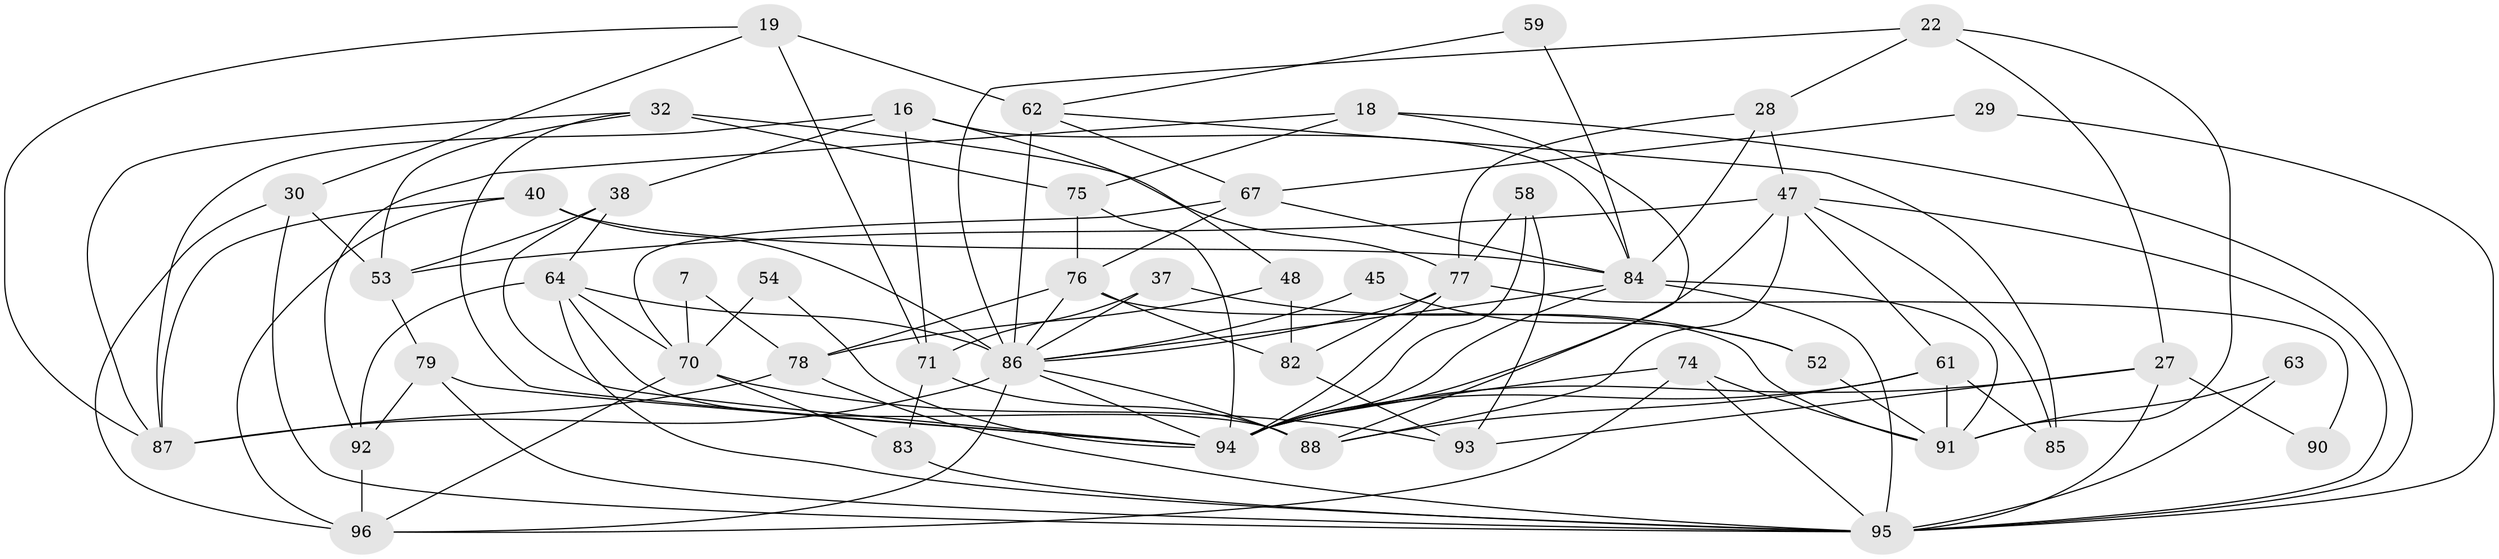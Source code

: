 // original degree distribution, {2: 0.13541666666666666, 5: 0.15625, 4: 0.2708333333333333, 3: 0.28125, 7: 0.041666666666666664, 6: 0.09375, 8: 0.020833333333333332}
// Generated by graph-tools (version 1.1) at 2025/52/03/09/25 04:52:15]
// undirected, 48 vertices, 117 edges
graph export_dot {
graph [start="1"]
  node [color=gray90,style=filled];
  7;
  16;
  18;
  19;
  22;
  27;
  28;
  29;
  30;
  32 [super="+14"];
  37;
  38;
  40;
  45;
  47 [super="+26"];
  48;
  52;
  53 [super="+21"];
  54;
  58;
  59;
  61 [super="+23"];
  62 [super="+57"];
  63;
  64 [super="+42+41"];
  67 [super="+39"];
  70 [super="+9+69"];
  71 [super="+11"];
  74;
  75;
  76 [super="+34+51"];
  77 [super="+3+12+65"];
  78 [super="+60"];
  79 [super="+43"];
  82;
  83;
  84 [super="+8+6+73+46"];
  85;
  86 [super="+68+72"];
  87;
  88;
  90;
  91 [super="+44"];
  92;
  93 [super="+80"];
  94 [super="+50+35+89"];
  95 [super="+49+81"];
  96 [super="+66"];
  7 -- 78;
  7 -- 70;
  16 -- 48;
  16 -- 38;
  16 -- 87;
  16 -- 71;
  16 -- 84;
  18 -- 92;
  18 -- 88;
  18 -- 75;
  18 -- 95;
  19 -- 30;
  19 -- 87;
  19 -- 71;
  19 -- 62;
  22 -- 91;
  22 -- 27;
  22 -- 28;
  22 -- 86;
  27 -- 90;
  27 -- 93 [weight=2];
  27 -- 95;
  27 -- 94;
  28 -- 84;
  28 -- 77;
  28 -- 47;
  29 -- 67;
  29 -- 95;
  30 -- 96;
  30 -- 95;
  30 -- 53;
  32 -- 87;
  32 -- 75 [weight=2];
  32 -- 77;
  32 -- 53;
  32 -- 94;
  37 -- 71;
  37 -- 52;
  37 -- 86;
  38 -- 94;
  38 -- 64;
  38 -- 53;
  40 -- 87;
  40 -- 96 [weight=2];
  40 -- 84;
  40 -- 86;
  45 -- 52;
  45 -- 86;
  47 -- 61;
  47 -- 94 [weight=3];
  47 -- 85;
  47 -- 53;
  47 -- 95;
  47 -- 88;
  48 -- 78;
  48 -- 82;
  52 -- 91;
  53 -- 79;
  54 -- 70;
  54 -- 94;
  58 -- 93;
  58 -- 77;
  58 -- 94;
  59 -- 84;
  59 -- 62;
  61 -- 85;
  61 -- 91 [weight=2];
  61 -- 88;
  61 -- 94;
  62 -- 67;
  62 -- 85;
  62 -- 86 [weight=5];
  63 -- 95;
  63 -- 91;
  64 -- 88 [weight=2];
  64 -- 92;
  64 -- 95;
  64 -- 70 [weight=3];
  64 -- 86 [weight=2];
  67 -- 70 [weight=2];
  67 -- 84 [weight=2];
  67 -- 76;
  70 -- 96;
  70 -- 83;
  70 -- 93;
  71 -- 88 [weight=2];
  71 -- 83;
  74 -- 96;
  74 -- 95;
  74 -- 91;
  74 -- 94;
  75 -- 76;
  75 -- 94;
  76 -- 91;
  76 -- 82;
  76 -- 78 [weight=2];
  76 -- 86;
  77 -- 90;
  77 -- 82 [weight=2];
  77 -- 86;
  77 -- 94;
  78 -- 87 [weight=2];
  78 -- 95;
  79 -- 94 [weight=2];
  79 -- 92;
  79 -- 95;
  82 -- 93 [weight=2];
  83 -- 95;
  84 -- 95 [weight=2];
  84 -- 91;
  84 -- 86;
  84 -- 94;
  86 -- 96;
  86 -- 87;
  86 -- 88;
  86 -- 94 [weight=2];
  92 -- 96;
}

